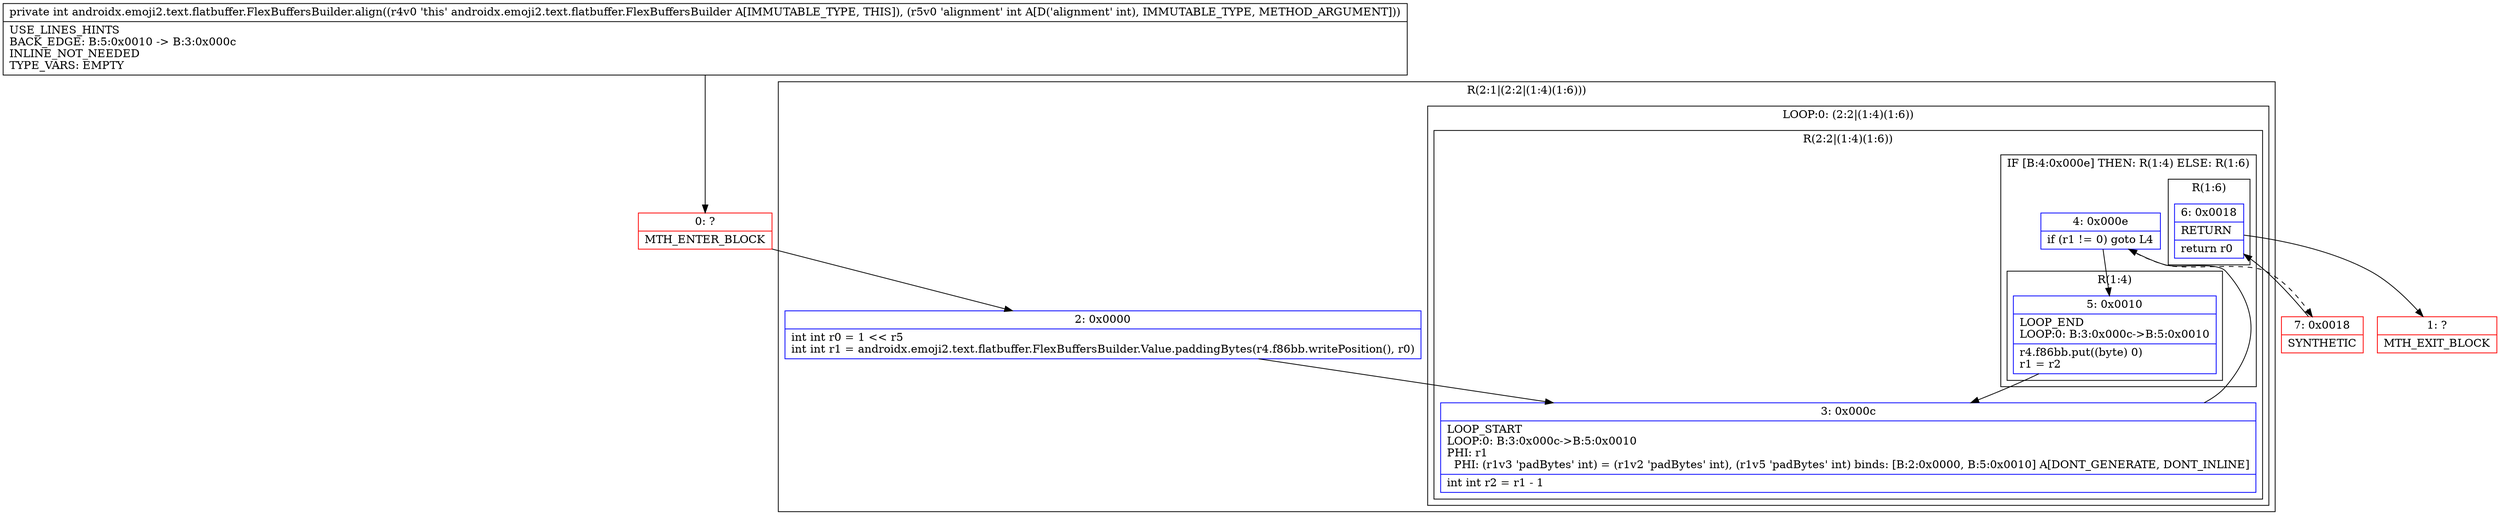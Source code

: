 digraph "CFG forandroidx.emoji2.text.flatbuffer.FlexBuffersBuilder.align(I)I" {
subgraph cluster_Region_468203526 {
label = "R(2:1|(2:2|(1:4)(1:6)))";
node [shape=record,color=blue];
Node_2 [shape=record,label="{2\:\ 0x0000|int int r0 = 1 \<\< r5\lint int r1 = androidx.emoji2.text.flatbuffer.FlexBuffersBuilder.Value.paddingBytes(r4.f86bb.writePosition(), r0)\l}"];
subgraph cluster_LoopRegion_664490425 {
label = "LOOP:0: (2:2|(1:4)(1:6))";
node [shape=record,color=blue];
subgraph cluster_Region_1998465430 {
label = "R(2:2|(1:4)(1:6))";
node [shape=record,color=blue];
Node_3 [shape=record,label="{3\:\ 0x000c|LOOP_START\lLOOP:0: B:3:0x000c\-\>B:5:0x0010\lPHI: r1 \l  PHI: (r1v3 'padBytes' int) = (r1v2 'padBytes' int), (r1v5 'padBytes' int) binds: [B:2:0x0000, B:5:0x0010] A[DONT_GENERATE, DONT_INLINE]\l|int int r2 = r1 \- 1\l}"];
subgraph cluster_IfRegion_762054523 {
label = "IF [B:4:0x000e] THEN: R(1:4) ELSE: R(1:6)";
node [shape=record,color=blue];
Node_4 [shape=record,label="{4\:\ 0x000e|if (r1 != 0) goto L4\l}"];
subgraph cluster_Region_1093026305 {
label = "R(1:4)";
node [shape=record,color=blue];
Node_5 [shape=record,label="{5\:\ 0x0010|LOOP_END\lLOOP:0: B:3:0x000c\-\>B:5:0x0010\l|r4.f86bb.put((byte) 0)\lr1 = r2\l}"];
}
subgraph cluster_Region_111449658 {
label = "R(1:6)";
node [shape=record,color=blue];
Node_6 [shape=record,label="{6\:\ 0x0018|RETURN\l|return r0\l}"];
}
}
}
}
}
Node_0 [shape=record,color=red,label="{0\:\ ?|MTH_ENTER_BLOCK\l}"];
Node_7 [shape=record,color=red,label="{7\:\ 0x0018|SYNTHETIC\l}"];
Node_1 [shape=record,color=red,label="{1\:\ ?|MTH_EXIT_BLOCK\l}"];
MethodNode[shape=record,label="{private int androidx.emoji2.text.flatbuffer.FlexBuffersBuilder.align((r4v0 'this' androidx.emoji2.text.flatbuffer.FlexBuffersBuilder A[IMMUTABLE_TYPE, THIS]), (r5v0 'alignment' int A[D('alignment' int), IMMUTABLE_TYPE, METHOD_ARGUMENT]))  | USE_LINES_HINTS\lBACK_EDGE: B:5:0x0010 \-\> B:3:0x000c\lINLINE_NOT_NEEDED\lTYPE_VARS: EMPTY\l}"];
MethodNode -> Node_0;Node_2 -> Node_3;
Node_3 -> Node_4;
Node_4 -> Node_5;
Node_4 -> Node_7[style=dashed];
Node_5 -> Node_3;
Node_6 -> Node_1;
Node_0 -> Node_2;
Node_7 -> Node_6;
}

